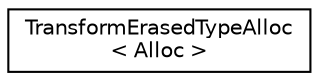 digraph "Graphical Class Hierarchy"
{
  edge [fontname="Helvetica",fontsize="10",labelfontname="Helvetica",labelfontsize="10"];
  node [fontname="Helvetica",fontsize="10",shape=record];
  rankdir="LR";
  Node0 [label="TransformErasedTypeAlloc\l\< Alloc \>",height=0.2,width=0.4,color="black", fillcolor="white", style="filled",URL="$struct_transform_erased_type_alloc.html"];
}
